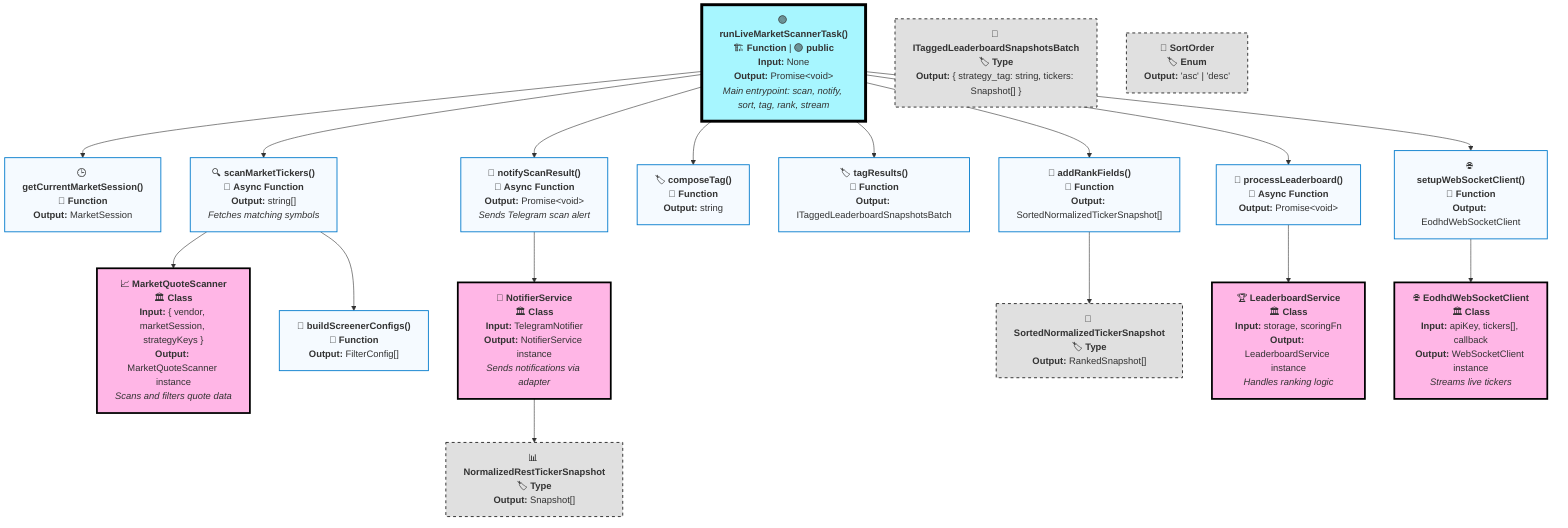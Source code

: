 graph TD

  runLiveMarketScannerTask["🟢 <b>runLiveMarketScannerTask()</b><br/>🏗️ <b>Function</b> | 🟢 <b>public</b><br/><b>Input:</b> None<br/><b>Output:</b> Promise&lt;void&gt;<br/><i>Main entrypoint: scan, notify, sort, tag, rank, stream</i>"]:::mainnode

  MarketQuoteScanner["📈 <b>MarketQuoteScanner</b><br/>🏛️ <b>Class</b><br/><b>Input:</b> { vendor, marketSession, strategyKeys }<br/><b>Output:</b> MarketQuoteScanner instance<br/><i>Scans and filters quote data</i>"]:::classnode

  NotifierService["🔔 <b>NotifierService</b><br/>🏛️ <b>Class</b><br/><b>Input:</b> TelegramNotifier<br/><b>Output:</b> NotifierService instance<br/><i>Sends notifications via adapter</i>"]:::classnode

  LeaderboardService["🏆 <b>LeaderboardService</b><br/>🏛️ <b>Class</b><br/><b>Input:</b> storage, scoringFn<br/><b>Output:</b> LeaderboardService instance<br/><i>Handles ranking logic</i>"]:::classnode

  EodhdWebSocketClient["🌐 <b>EodhdWebSocketClient</b><br/>🏛️ <b>Class</b><br/><b>Input:</b> apiKey, tickers[], callback<br/><b>Output:</b> WebSocketClient instance<br/><i>Streams live tickers</i>"]:::classnode

  NormalizedRestTickerSnapshot["📊 <b>NormalizedRestTickerSnapshot</b><br/>🏷️ <b>Type</b><br/><b>Output:</b> Snapshot[]"]:::typenode

  SortedNormalizedTickerSnapshot["🏅 <b>SortedNormalizedTickerSnapshot</b><br/>🏷️ <b>Type</b><br/><b>Output:</b> RankedSnapshot[]"]:::typenode

  ITaggedLeaderboardSnapshotsBatch["📘 <b>ITaggedLeaderboardSnapshotsBatch</b><br/>🏷️ <b>Type</b><br/><b>Output:</b> { strategy_tag: string, tickers: Snapshot[] }"]:::typenode

  SortOrder["🔢 <b>SortOrder</b><br/>🏷️ <b>Enum</b><br/><b>Output:</b> 'asc' | 'desc'"]:::typenode

  scanMarketTickers["🔍 <b>scanMarketTickers()</b><br/>🧩 <b>Async Function</b><br/><b>Output:</b> string[]<br/><i>Fetches matching symbols</i>"]:::util
  notifyScanResult["🔔 <b>notifyScanResult()</b><br/>🧩 <b>Async Function</b><br/><b>Output:</b> Promise&lt;void&gt;<br/><i>Sends Telegram scan alert</i>"]:::util
  addTagsToMarketScanResult["🏷️ <b>tagResults()</b><br/>🧩 <b>Function</b><br/><b>Output:</b> ITaggedLeaderboardSnapshotsBatch"]:::util
  addRankFields["🏅 <b>addRankFields()</b><br/>🧩 <b>Function</b><br/><b>Output:</b> SortedNormalizedTickerSnapshot[]"]:::util
  buildScreenerConfigs["🔎 <b>buildScreenerConfigs()</b><br/>🧩 <b>Function</b><br/><b>Output:</b> FilterConfig[]"]:::util
  getCurrentMarketSession["🕒 <b>getCurrentMarketSession()</b><br/>🧩 <b>Function</b><br/><b>Output:</b> MarketSession"]:::util
  composeScanStrategyTag["🏷️ <b>composeTag()</b><br/>🧩 <b>Function</b><br/><b>Output:</b> string"]:::util
  processLeaderboard["🏁 <b>processLeaderboard()</b><br/>🧩 <b>Async Function</b><br/><b>Output:</b> Promise&lt;void&gt;"]:::util
  setupWebSocketClient["🌐 <b>setupWebSocketClient()</b><br/>🧩 <b>Function</b><br/><b>Output:</b> EodhdWebSocketClient"]:::util

  %% Edges
  runLiveMarketScannerTask --> getCurrentMarketSession
  runLiveMarketScannerTask --> scanMarketTickers
  runLiveMarketScannerTask --> notifyScanResult
  runLiveMarketScannerTask --> composeScanStrategyTag
  runLiveMarketScannerTask --> addTagsToMarketScanResult
  runLiveMarketScannerTask --> addRankFields
  runLiveMarketScannerTask --> processLeaderboard
  runLiveMarketScannerTask --> setupWebSocketClient

  scanMarketTickers --> MarketQuoteScanner
  scanMarketTickers --> buildScreenerConfigs

  notifyScanResult --> NotifierService
  NotifierService --> NormalizedRestTickerSnapshot

  addRankFields --> SortedNormalizedTickerSnapshot
  processLeaderboard --> LeaderboardService
  setupWebSocketClient --> EodhdWebSocketClient

  %% Styling
  classDef mainnode stroke:#000,stroke-width:5px,fill:#a7f6ff;
  classDef classnode stroke:#000,stroke-width:3px,fill:#ffb6e6;
  classDef typenode fill:#e0e0e0,stroke-dasharray: 5, 5,stroke:#222,stroke-width:1.5px;
  classDef util fill:#f5faff,stroke:#007acc,stroke-width:1.5px;